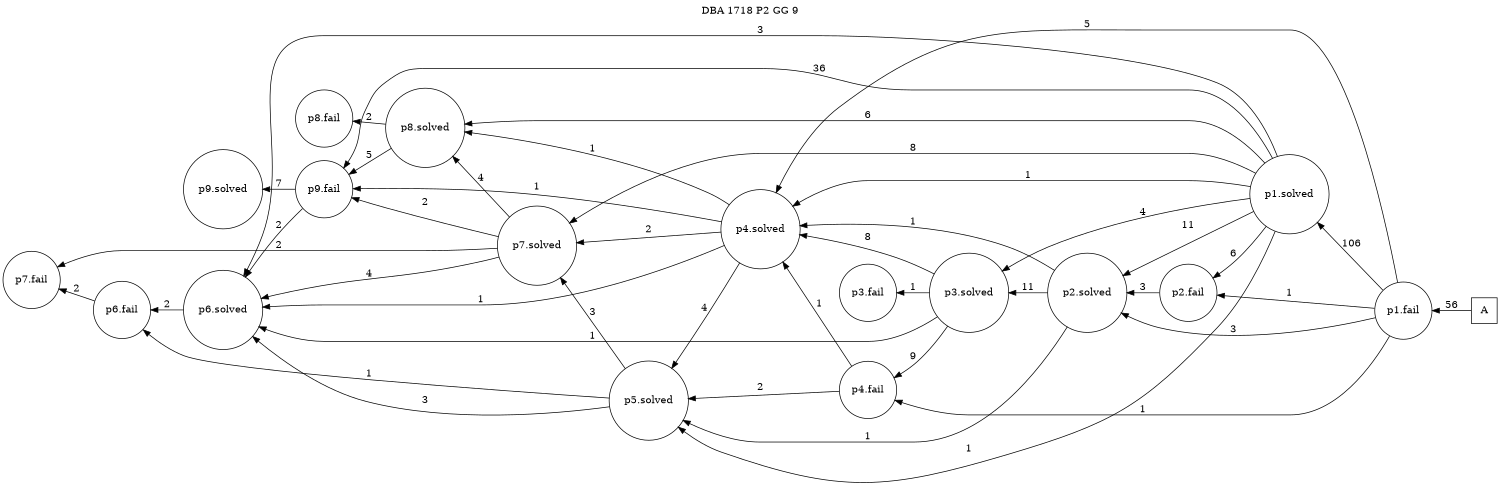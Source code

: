digraph DBA_1718_P2_GG_9 {
labelloc="tl"
label= " DBA 1718 P2 GG 9 "
rankdir="RL";
graph [ size=" 10 , 10 !"]

"A" [shape="square" label="A"]
"p1.fail" [shape="circle" label="p1.fail"]
"p1.solved" [shape="circle" label="p1.solved"]
"p2.fail" [shape="circle" label="p2.fail"]
"p2.solved" [shape="circle" label="p2.solved"]
"p3.solved" [shape="circle" label="p3.solved"]
"p4.fail" [shape="circle" label="p4.fail"]
"p5.solved" [shape="circle" label="p5.solved"]
"p6.fail" [shape="circle" label="p6.fail"]
"p7.fail" [shape="circle" label="p7.fail"]
"p4.solved" [shape="circle" label="p4.solved"]
"p7.solved" [shape="circle" label="p7.solved"]
"p6.solved" [shape="circle" label="p6.solved"]
"p9.fail" [shape="circle" label="p9.fail"]
"p3.fail" [shape="circle" label="p3.fail"]
"p8.solved" [shape="circle" label="p8.solved"]
"p8.fail" [shape="circle" label="p8.fail"]
"p9.solved" [shape="circle" label="p9.solved"]
"A" -> "p1.fail" [ label=56]
"p1.fail" -> "p1.solved" [ label=106]
"p1.fail" -> "p2.fail" [ label=1]
"p1.fail" -> "p2.solved" [ label=3]
"p1.fail" -> "p4.fail" [ label=1]
"p1.fail" -> "p4.solved" [ label=5]
"p1.solved" -> "p2.fail" [ label=6]
"p1.solved" -> "p2.solved" [ label=11]
"p1.solved" -> "p3.solved" [ label=4]
"p1.solved" -> "p5.solved" [ label=1]
"p1.solved" -> "p4.solved" [ label=1]
"p1.solved" -> "p7.solved" [ label=8]
"p1.solved" -> "p6.solved" [ label=3]
"p1.solved" -> "p9.fail" [ label=36]
"p1.solved" -> "p8.solved" [ label=6]
"p2.fail" -> "p2.solved" [ label=3]
"p2.solved" -> "p3.solved" [ label=11]
"p2.solved" -> "p5.solved" [ label=1]
"p2.solved" -> "p4.solved" [ label=1]
"p3.solved" -> "p4.fail" [ label=9]
"p3.solved" -> "p4.solved" [ label=8]
"p3.solved" -> "p6.solved" [ label=1]
"p3.solved" -> "p3.fail" [ label=1]
"p4.fail" -> "p5.solved" [ label=2]
"p4.fail" -> "p4.solved" [ label=1]
"p5.solved" -> "p6.fail" [ label=1]
"p5.solved" -> "p7.solved" [ label=3]
"p5.solved" -> "p6.solved" [ label=3]
"p6.fail" -> "p7.fail" [ label=2]
"p4.solved" -> "p5.solved" [ label=4]
"p4.solved" -> "p7.solved" [ label=2]
"p4.solved" -> "p6.solved" [ label=1]
"p4.solved" -> "p9.fail" [ label=1]
"p4.solved" -> "p8.solved" [ label=1]
"p7.solved" -> "p7.fail" [ label=2]
"p7.solved" -> "p6.solved" [ label=4]
"p7.solved" -> "p9.fail" [ label=2]
"p7.solved" -> "p8.solved" [ label=4]
"p6.solved" -> "p6.fail" [ label=2]
"p9.fail" -> "p6.solved" [ label=2]
"p9.fail" -> "p9.solved" [ label=7]
"p8.solved" -> "p9.fail" [ label=5]
"p8.solved" -> "p8.fail" [ label=2]
}

